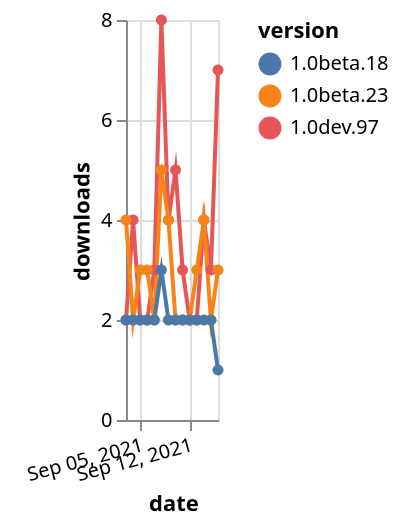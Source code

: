 {"$schema": "https://vega.github.io/schema/vega-lite/v5.json", "description": "A simple bar chart with embedded data.", "data": {"values": [{"date": "2021-09-03", "total": 10524, "delta": 2, "version": "1.0dev.97"}, {"date": "2021-09-04", "total": 10528, "delta": 4, "version": "1.0dev.97"}, {"date": "2021-09-05", "total": 10530, "delta": 2, "version": "1.0dev.97"}, {"date": "2021-09-06", "total": 10532, "delta": 2, "version": "1.0dev.97"}, {"date": "2021-09-07", "total": 10535, "delta": 3, "version": "1.0dev.97"}, {"date": "2021-09-08", "total": 10543, "delta": 8, "version": "1.0dev.97"}, {"date": "2021-09-09", "total": 10547, "delta": 4, "version": "1.0dev.97"}, {"date": "2021-09-10", "total": 10552, "delta": 5, "version": "1.0dev.97"}, {"date": "2021-09-11", "total": 10555, "delta": 3, "version": "1.0dev.97"}, {"date": "2021-09-12", "total": 10557, "delta": 2, "version": "1.0dev.97"}, {"date": "2021-09-13", "total": 10559, "delta": 2, "version": "1.0dev.97"}, {"date": "2021-09-14", "total": 10563, "delta": 4, "version": "1.0dev.97"}, {"date": "2021-09-15", "total": 10566, "delta": 3, "version": "1.0dev.97"}, {"date": "2021-09-16", "total": 10573, "delta": 7, "version": "1.0dev.97"}, {"date": "2021-09-03", "total": 3819, "delta": 4, "version": "1.0beta.23"}, {"date": "2021-09-04", "total": 3821, "delta": 2, "version": "1.0beta.23"}, {"date": "2021-09-05", "total": 3824, "delta": 3, "version": "1.0beta.23"}, {"date": "2021-09-06", "total": 3827, "delta": 3, "version": "1.0beta.23"}, {"date": "2021-09-07", "total": 3829, "delta": 2, "version": "1.0beta.23"}, {"date": "2021-09-08", "total": 3834, "delta": 5, "version": "1.0beta.23"}, {"date": "2021-09-09", "total": 3838, "delta": 4, "version": "1.0beta.23"}, {"date": "2021-09-10", "total": 3840, "delta": 2, "version": "1.0beta.23"}, {"date": "2021-09-11", "total": 3842, "delta": 2, "version": "1.0beta.23"}, {"date": "2021-09-12", "total": 3844, "delta": 2, "version": "1.0beta.23"}, {"date": "2021-09-13", "total": 3847, "delta": 3, "version": "1.0beta.23"}, {"date": "2021-09-14", "total": 3851, "delta": 4, "version": "1.0beta.23"}, {"date": "2021-09-15", "total": 3853, "delta": 2, "version": "1.0beta.23"}, {"date": "2021-09-16", "total": 3856, "delta": 3, "version": "1.0beta.23"}, {"date": "2021-09-03", "total": 2573, "delta": 2, "version": "1.0beta.18"}, {"date": "2021-09-04", "total": 2575, "delta": 2, "version": "1.0beta.18"}, {"date": "2021-09-05", "total": 2577, "delta": 2, "version": "1.0beta.18"}, {"date": "2021-09-06", "total": 2579, "delta": 2, "version": "1.0beta.18"}, {"date": "2021-09-07", "total": 2581, "delta": 2, "version": "1.0beta.18"}, {"date": "2021-09-08", "total": 2584, "delta": 3, "version": "1.0beta.18"}, {"date": "2021-09-09", "total": 2586, "delta": 2, "version": "1.0beta.18"}, {"date": "2021-09-10", "total": 2588, "delta": 2, "version": "1.0beta.18"}, {"date": "2021-09-11", "total": 2590, "delta": 2, "version": "1.0beta.18"}, {"date": "2021-09-12", "total": 2592, "delta": 2, "version": "1.0beta.18"}, {"date": "2021-09-13", "total": 2594, "delta": 2, "version": "1.0beta.18"}, {"date": "2021-09-14", "total": 2596, "delta": 2, "version": "1.0beta.18"}, {"date": "2021-09-15", "total": 2598, "delta": 2, "version": "1.0beta.18"}, {"date": "2021-09-16", "total": 2599, "delta": 1, "version": "1.0beta.18"}]}, "width": "container", "mark": {"type": "line", "point": {"filled": true}}, "encoding": {"x": {"field": "date", "type": "temporal", "timeUnit": "yearmonthdate", "title": "date", "axis": {"labelAngle": -15}}, "y": {"field": "delta", "type": "quantitative", "title": "downloads"}, "color": {"field": "version", "type": "nominal"}, "tooltip": {"field": "delta"}}}